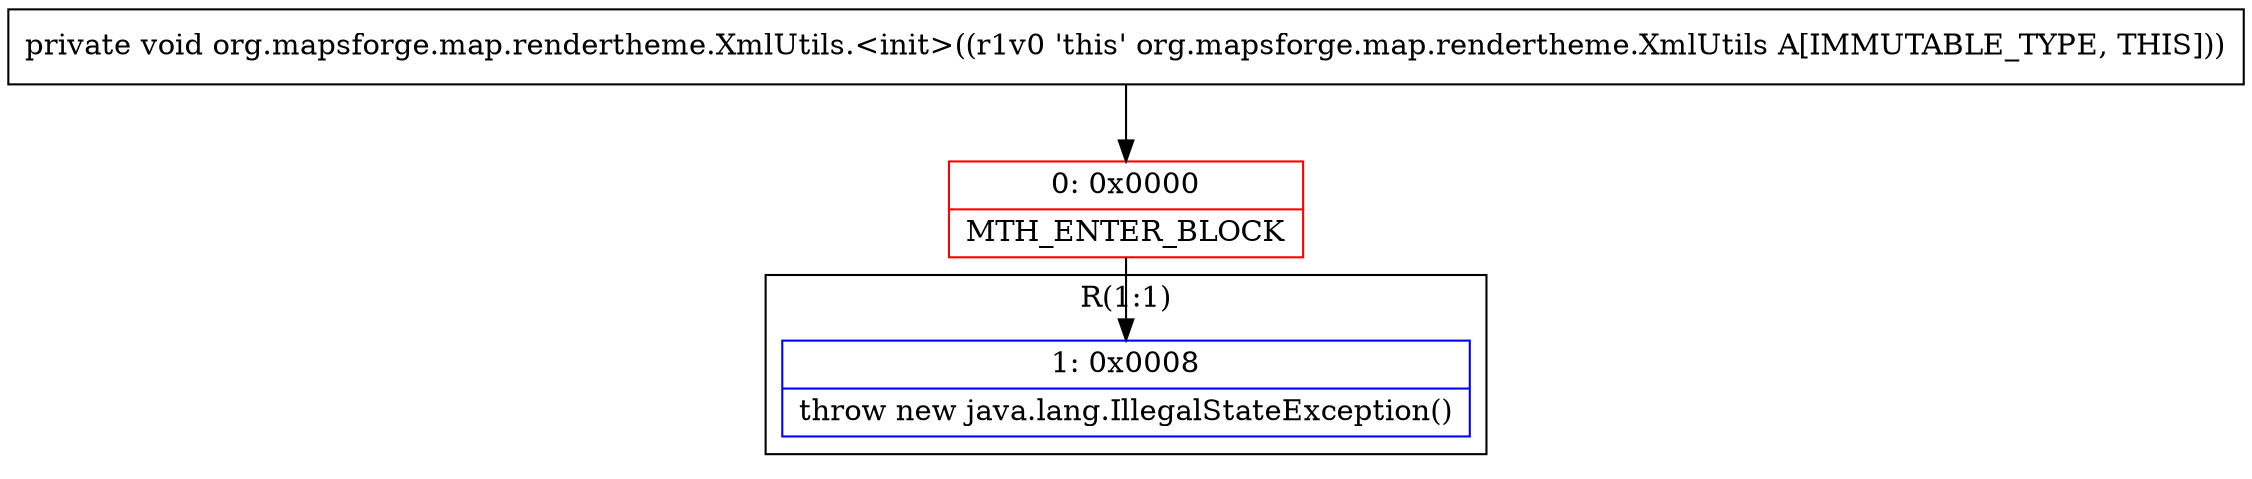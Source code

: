 digraph "CFG fororg.mapsforge.map.rendertheme.XmlUtils.\<init\>()V" {
subgraph cluster_Region_605667850 {
label = "R(1:1)";
node [shape=record,color=blue];
Node_1 [shape=record,label="{1\:\ 0x0008|throw new java.lang.IllegalStateException()\l}"];
}
Node_0 [shape=record,color=red,label="{0\:\ 0x0000|MTH_ENTER_BLOCK\l}"];
MethodNode[shape=record,label="{private void org.mapsforge.map.rendertheme.XmlUtils.\<init\>((r1v0 'this' org.mapsforge.map.rendertheme.XmlUtils A[IMMUTABLE_TYPE, THIS])) }"];
MethodNode -> Node_0;
Node_0 -> Node_1;
}

